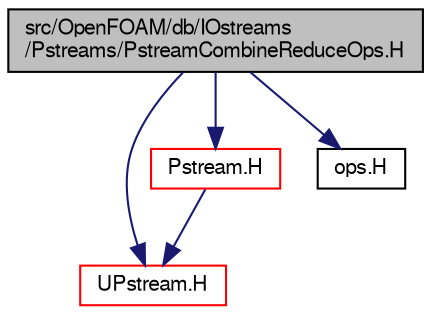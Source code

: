digraph "src/OpenFOAM/db/IOstreams/Pstreams/PstreamCombineReduceOps.H"
{
  bgcolor="transparent";
  edge [fontname="FreeSans",fontsize="10",labelfontname="FreeSans",labelfontsize="10"];
  node [fontname="FreeSans",fontsize="10",shape=record];
  Node0 [label="src/OpenFOAM/db/IOstreams\l/Pstreams/PstreamCombineReduceOps.H",height=0.2,width=0.4,color="black", fillcolor="grey75", style="filled", fontcolor="black"];
  Node0 -> Node1 [color="midnightblue",fontsize="10",style="solid",fontname="FreeSans"];
  Node1 [label="UPstream.H",height=0.2,width=0.4,color="red",URL="$a09164.html"];
  Node0 -> Node69 [color="midnightblue",fontsize="10",style="solid",fontname="FreeSans"];
  Node69 [label="Pstream.H",height=0.2,width=0.4,color="red",URL="$a09134.html"];
  Node69 -> Node1 [color="midnightblue",fontsize="10",style="solid",fontname="FreeSans"];
  Node0 -> Node63 [color="midnightblue",fontsize="10",style="solid",fontname="FreeSans"];
  Node63 [label="ops.H",height=0.2,width=0.4,color="black",URL="$a12428.html",tooltip="Combination-Reduction operation for a parallel run. "];
}
